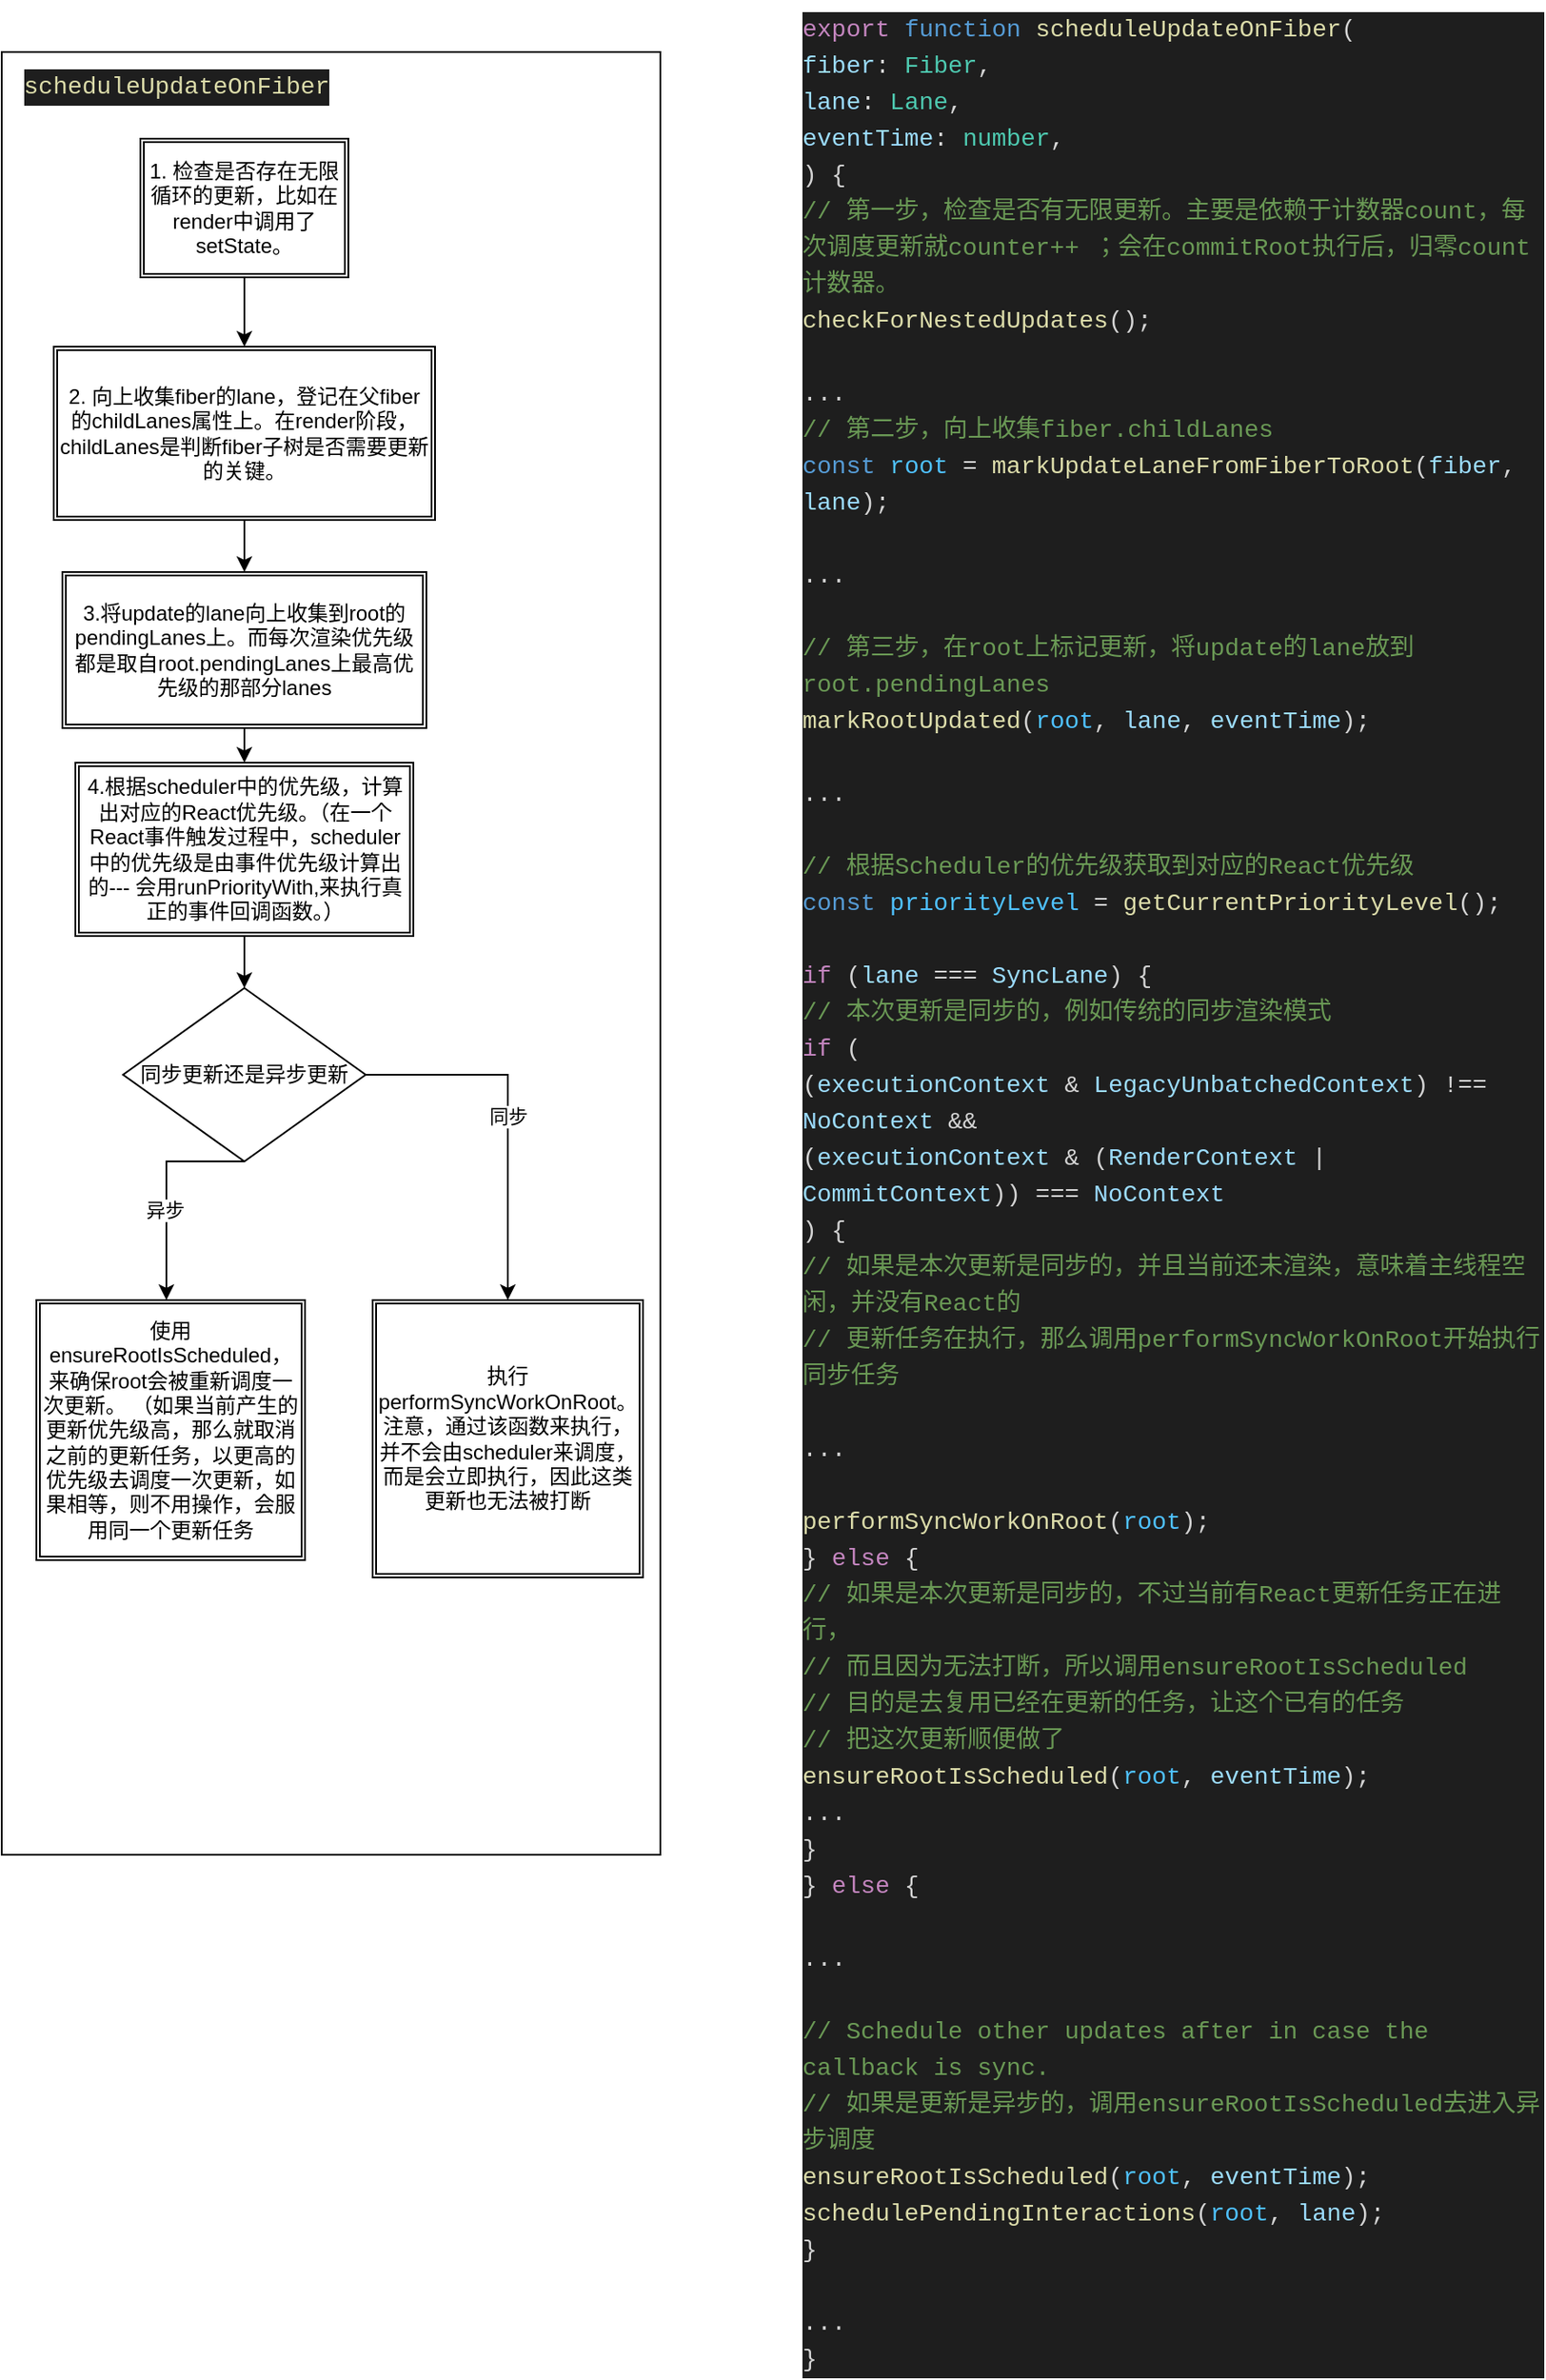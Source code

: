 <mxfile version="17.1.3" type="github">
  <diagram id="C5RBs43oDa-KdzZeNtuy" name="Page-1">
    <mxGraphModel dx="2377" dy="1100" grid="1" gridSize="10" guides="1" tooltips="1" connect="1" arrows="1" fold="1" page="1" pageScale="1" pageWidth="827" pageHeight="1169" math="0" shadow="0">
      <root>
        <mxCell id="WIyWlLk6GJQsqaUBKTNV-0" />
        <mxCell id="WIyWlLk6GJQsqaUBKTNV-1" parent="WIyWlLk6GJQsqaUBKTNV-0" />
        <mxCell id="7_roHs0swbESha7kOitr-0" value="" style="rounded=0;whiteSpace=wrap;html=1;" vertex="1" parent="WIyWlLk6GJQsqaUBKTNV-1">
          <mxGeometry x="80" y="50" width="380" height="1040" as="geometry" />
        </mxCell>
        <mxCell id="7_roHs0swbESha7kOitr-1" value="&lt;div style=&quot;color: rgb(212 , 212 , 212) ; background-color: rgb(30 , 30 , 30) ; font-family: &amp;#34;menlo&amp;#34; , &amp;#34;monaco&amp;#34; , &amp;#34;courier new&amp;#34; , monospace ; font-size: 14px ; line-height: 21px&quot;&gt;&lt;span style=&quot;color: #dcdcaa&quot;&gt;scheduleUpdateOnFiber&lt;/span&gt;&lt;/div&gt;" style="text;html=1;strokeColor=none;fillColor=none;align=center;verticalAlign=middle;whiteSpace=wrap;rounded=0;" vertex="1" parent="WIyWlLk6GJQsqaUBKTNV-1">
          <mxGeometry x="101" y="60" width="160" height="20" as="geometry" />
        </mxCell>
        <mxCell id="7_roHs0swbESha7kOitr-6" style="edgeStyle=orthogonalEdgeStyle;rounded=0;orthogonalLoop=1;jettySize=auto;html=1;exitX=0.5;exitY=1;exitDx=0;exitDy=0;" edge="1" parent="WIyWlLk6GJQsqaUBKTNV-1" source="7_roHs0swbESha7kOitr-2" target="7_roHs0swbESha7kOitr-5">
          <mxGeometry relative="1" as="geometry" />
        </mxCell>
        <mxCell id="7_roHs0swbESha7kOitr-2" value="1. 检查是否存在无限循环的更新，比如在render中调用了setState。" style="shape=ext;double=1;rounded=0;whiteSpace=wrap;html=1;" vertex="1" parent="WIyWlLk6GJQsqaUBKTNV-1">
          <mxGeometry x="160" y="100" width="120" height="80" as="geometry" />
        </mxCell>
        <mxCell id="7_roHs0swbESha7kOitr-4" value="&lt;div style=&quot;color: rgb(212 , 212 , 212) ; background-color: rgb(30 , 30 , 30) ; font-family: &amp;#34;menlo&amp;#34; , &amp;#34;monaco&amp;#34; , &amp;#34;courier new&amp;#34; , monospace ; font-weight: normal ; font-size: 14px ; line-height: 21px&quot;&gt;&lt;div&gt;&lt;span style=&quot;color: #c586c0&quot;&gt;export&lt;/span&gt;&lt;span style=&quot;color: #d4d4d4&quot;&gt; &lt;/span&gt;&lt;span style=&quot;color: #569cd6&quot;&gt;function&lt;/span&gt;&lt;span style=&quot;color: #d4d4d4&quot;&gt; &lt;/span&gt;&lt;span style=&quot;color: #dcdcaa&quot;&gt;scheduleUpdateOnFiber&lt;/span&gt;&lt;span style=&quot;color: #d4d4d4&quot;&gt;(&lt;/span&gt;&lt;/div&gt;&lt;div&gt;&lt;span style=&quot;color: #d4d4d4&quot;&gt;  &lt;/span&gt;&lt;span style=&quot;color: #9cdcfe&quot;&gt;fiber&lt;/span&gt;&lt;span style=&quot;color: #d4d4d4&quot;&gt;: &lt;/span&gt;&lt;span style=&quot;color: #4ec9b0&quot;&gt;Fiber&lt;/span&gt;&lt;span style=&quot;color: #d4d4d4&quot;&gt;,&lt;/span&gt;&lt;/div&gt;&lt;div&gt;&lt;span style=&quot;color: #d4d4d4&quot;&gt;  &lt;/span&gt;&lt;span style=&quot;color: #9cdcfe&quot;&gt;lane&lt;/span&gt;&lt;span style=&quot;color: #d4d4d4&quot;&gt;: &lt;/span&gt;&lt;span style=&quot;color: #4ec9b0&quot;&gt;Lane&lt;/span&gt;&lt;span style=&quot;color: #d4d4d4&quot;&gt;,&lt;/span&gt;&lt;/div&gt;&lt;div&gt;&lt;span style=&quot;color: #d4d4d4&quot;&gt;  &lt;/span&gt;&lt;span style=&quot;color: #9cdcfe&quot;&gt;eventTime&lt;/span&gt;&lt;span style=&quot;color: #d4d4d4&quot;&gt;: &lt;/span&gt;&lt;span style=&quot;color: #4ec9b0&quot;&gt;number&lt;/span&gt;&lt;span style=&quot;color: #d4d4d4&quot;&gt;,&lt;/span&gt;&lt;/div&gt;&lt;div&gt;&lt;span style=&quot;color: #d4d4d4&quot;&gt;) {&lt;/span&gt;&lt;/div&gt;&lt;div&gt;&lt;span style=&quot;color: #d4d4d4&quot;&gt;  &lt;/span&gt;&lt;span style=&quot;color: #6a9955&quot;&gt;// 第一步，检查是否有无限更新。&lt;/span&gt;&lt;span style=&quot;color: rgb(106 , 153 , 85) ; font-family: &amp;#34;menlo&amp;#34; , &amp;#34;monaco&amp;#34; , &amp;#34;courier new&amp;#34; , monospace&quot;&gt;主要是依赖于计数器count，每次调度更新就counter++ ；会在commitRoot执行后，归零count计数器。&lt;/span&gt;&lt;/div&gt;&lt;div&gt;&lt;span style=&quot;color: #d4d4d4&quot;&gt;  &lt;/span&gt;&lt;span style=&quot;color: #dcdcaa&quot;&gt;checkForNestedUpdates&lt;/span&gt;&lt;span style=&quot;color: #d4d4d4&quot;&gt;();&lt;/span&gt;&lt;/div&gt;&lt;br&gt;&lt;div&gt;&lt;span style=&quot;color: #d4d4d4&quot;&gt;  ...&lt;/span&gt;&lt;/div&gt;&lt;div&gt;&lt;span style=&quot;color: #d4d4d4&quot;&gt;  &lt;/span&gt;&lt;span style=&quot;color: #6a9955&quot;&gt;// 第二步，向上收集fiber.childLanes&lt;/span&gt;&lt;/div&gt;&lt;div&gt;&lt;span style=&quot;color: #d4d4d4&quot;&gt;  &lt;/span&gt;&lt;span style=&quot;color: #569cd6&quot;&gt;const&lt;/span&gt;&lt;span style=&quot;color: #d4d4d4&quot;&gt; &lt;/span&gt;&lt;span style=&quot;color: #4fc1ff&quot;&gt;root&lt;/span&gt;&lt;span style=&quot;color: #d4d4d4&quot;&gt; = &lt;/span&gt;&lt;span style=&quot;color: #dcdcaa&quot;&gt;markUpdateLaneFromFiberToRoot&lt;/span&gt;&lt;span style=&quot;color: #d4d4d4&quot;&gt;(&lt;/span&gt;&lt;span style=&quot;color: #9cdcfe&quot;&gt;fiber&lt;/span&gt;&lt;span style=&quot;color: #d4d4d4&quot;&gt;, &lt;/span&gt;&lt;span style=&quot;color: #9cdcfe&quot;&gt;lane&lt;/span&gt;&lt;span style=&quot;color: #d4d4d4&quot;&gt;);&lt;/span&gt;&lt;/div&gt;&lt;br&gt;&lt;div&gt;&lt;span style=&quot;color: #d4d4d4&quot;&gt;  ...&lt;/span&gt;&lt;/div&gt;&lt;br&gt;&lt;div&gt;&lt;span style=&quot;color: #d4d4d4&quot;&gt;  &lt;/span&gt;&lt;span style=&quot;color: #6a9955&quot;&gt;// 第三步，在root上标记更新，将update的lane放到root.pendingLanes&lt;/span&gt;&lt;/div&gt;&lt;div&gt;&lt;span style=&quot;color: #d4d4d4&quot;&gt;  &lt;/span&gt;&lt;span style=&quot;color: #dcdcaa&quot;&gt;markRootUpdated&lt;/span&gt;&lt;span style=&quot;color: #d4d4d4&quot;&gt;(&lt;/span&gt;&lt;span style=&quot;color: #4fc1ff&quot;&gt;root&lt;/span&gt;&lt;span style=&quot;color: #d4d4d4&quot;&gt;, &lt;/span&gt;&lt;span style=&quot;color: #9cdcfe&quot;&gt;lane&lt;/span&gt;&lt;span style=&quot;color: #d4d4d4&quot;&gt;, &lt;/span&gt;&lt;span style=&quot;color: #9cdcfe&quot;&gt;eventTime&lt;/span&gt;&lt;span style=&quot;color: #d4d4d4&quot;&gt;);&lt;/span&gt;&lt;/div&gt;&lt;br&gt;&lt;div&gt;&lt;span style=&quot;color: #d4d4d4&quot;&gt;  ...&lt;/span&gt;&lt;/div&gt;&lt;br&gt;&lt;div&gt;&lt;span style=&quot;color: #d4d4d4&quot;&gt;  &lt;/span&gt;&lt;span style=&quot;color: #6a9955&quot;&gt;// 根据Scheduler的优先级获取到对应的React优先级&lt;/span&gt;&lt;/div&gt;&lt;div&gt;&lt;span style=&quot;color: #d4d4d4&quot;&gt;  &lt;/span&gt;&lt;span style=&quot;color: #569cd6&quot;&gt;const&lt;/span&gt;&lt;span style=&quot;color: #d4d4d4&quot;&gt; &lt;/span&gt;&lt;span style=&quot;color: #4fc1ff&quot;&gt;priorityLevel&lt;/span&gt;&lt;span style=&quot;color: #d4d4d4&quot;&gt; = &lt;/span&gt;&lt;span style=&quot;color: #dcdcaa&quot;&gt;getCurrentPriorityLevel&lt;/span&gt;&lt;span style=&quot;color: #d4d4d4&quot;&gt;();&lt;/span&gt;&lt;/div&gt;&lt;br&gt;&lt;div&gt;&lt;span style=&quot;color: #d4d4d4&quot;&gt;  &lt;/span&gt;&lt;span style=&quot;color: #c586c0&quot;&gt;if&lt;/span&gt;&lt;span style=&quot;color: #d4d4d4&quot;&gt; (&lt;/span&gt;&lt;span style=&quot;color: #9cdcfe&quot;&gt;lane&lt;/span&gt;&lt;span style=&quot;color: #d4d4d4&quot;&gt; === &lt;/span&gt;&lt;span style=&quot;color: #9cdcfe&quot;&gt;SyncLane&lt;/span&gt;&lt;span style=&quot;color: #d4d4d4&quot;&gt;) {&lt;/span&gt;&lt;/div&gt;&lt;div&gt;&lt;span style=&quot;color: #d4d4d4&quot;&gt;    &lt;/span&gt;&lt;span style=&quot;color: #6a9955&quot;&gt;// 本次更新是同步的，例如传统的同步渲染模式&lt;/span&gt;&lt;/div&gt;&lt;div&gt;&lt;span style=&quot;color: #d4d4d4&quot;&gt;    &lt;/span&gt;&lt;span style=&quot;color: #c586c0&quot;&gt;if&lt;/span&gt;&lt;span style=&quot;color: #d4d4d4&quot;&gt; (&lt;/span&gt;&lt;/div&gt;&lt;div&gt;&lt;span style=&quot;color: #d4d4d4&quot;&gt;      (&lt;/span&gt;&lt;span style=&quot;color: #9cdcfe&quot;&gt;executionContext&lt;/span&gt;&lt;span style=&quot;color: #d4d4d4&quot;&gt; &amp;amp; &lt;/span&gt;&lt;span style=&quot;color: #9cdcfe&quot;&gt;LegacyUnbatchedContext&lt;/span&gt;&lt;span style=&quot;color: #d4d4d4&quot;&gt;) !== &lt;/span&gt;&lt;span style=&quot;color: #9cdcfe&quot;&gt;NoContext&lt;/span&gt;&lt;span style=&quot;color: #d4d4d4&quot;&gt; &amp;amp;&amp;amp;&lt;/span&gt;&lt;/div&gt;&lt;div&gt;&lt;span style=&quot;color: #d4d4d4&quot;&gt;      (&lt;/span&gt;&lt;span style=&quot;color: #9cdcfe&quot;&gt;executionContext&lt;/span&gt;&lt;span style=&quot;color: #d4d4d4&quot;&gt; &amp;amp; (&lt;/span&gt;&lt;span style=&quot;color: #9cdcfe&quot;&gt;RenderContext&lt;/span&gt;&lt;span style=&quot;color: #d4d4d4&quot;&gt; | &lt;/span&gt;&lt;span style=&quot;color: #9cdcfe&quot;&gt;CommitContext&lt;/span&gt;&lt;span style=&quot;color: #d4d4d4&quot;&gt;)) === &lt;/span&gt;&lt;span style=&quot;color: #9cdcfe&quot;&gt;NoContext&lt;/span&gt;&lt;/div&gt;&lt;div&gt;&lt;span style=&quot;color: #d4d4d4&quot;&gt;    ) {&lt;/span&gt;&lt;/div&gt;&lt;div&gt;&lt;span style=&quot;color: #d4d4d4&quot;&gt;      &lt;/span&gt;&lt;span style=&quot;color: #6a9955&quot;&gt;// 如果是本次更新是同步的，并且当前还未渲染，意味着主线程空闲，并没有React的&lt;/span&gt;&lt;/div&gt;&lt;div&gt;&lt;span style=&quot;color: #d4d4d4&quot;&gt;      &lt;/span&gt;&lt;span style=&quot;color: #6a9955&quot;&gt;// 更新任务在执行，那么调用performSyncWorkOnRoot开始执行同步任务&lt;/span&gt;&lt;/div&gt;&lt;br&gt;&lt;div&gt;&lt;span style=&quot;color: #d4d4d4&quot;&gt;      ...&lt;/span&gt;&lt;/div&gt;&lt;br&gt;&lt;div&gt;&lt;span style=&quot;color: #d4d4d4&quot;&gt;      &lt;/span&gt;&lt;span style=&quot;color: #dcdcaa&quot;&gt;performSyncWorkOnRoot&lt;/span&gt;&lt;span style=&quot;color: #d4d4d4&quot;&gt;(&lt;/span&gt;&lt;span style=&quot;color: #4fc1ff&quot;&gt;root&lt;/span&gt;&lt;span style=&quot;color: #d4d4d4&quot;&gt;);&lt;/span&gt;&lt;/div&gt;&lt;div&gt;&lt;span style=&quot;color: #d4d4d4&quot;&gt;    } &lt;/span&gt;&lt;span style=&quot;color: #c586c0&quot;&gt;else&lt;/span&gt;&lt;span style=&quot;color: #d4d4d4&quot;&gt; {&lt;/span&gt;&lt;/div&gt;&lt;div&gt;&lt;span style=&quot;color: #d4d4d4&quot;&gt;      &lt;/span&gt;&lt;span style=&quot;color: #6a9955&quot;&gt;// 如果是本次更新是同步的，不过当前有React更新任务正在进行，&lt;/span&gt;&lt;/div&gt;&lt;div&gt;&lt;span style=&quot;color: #d4d4d4&quot;&gt;      &lt;/span&gt;&lt;span style=&quot;color: #6a9955&quot;&gt;// 而且因为无法打断，所以调用ensureRootIsScheduled&lt;/span&gt;&lt;/div&gt;&lt;div&gt;&lt;span style=&quot;color: #d4d4d4&quot;&gt;      &lt;/span&gt;&lt;span style=&quot;color: #6a9955&quot;&gt;// 目的是去复用已经在更新的任务，让这个已有的任务&lt;/span&gt;&lt;/div&gt;&lt;div&gt;&lt;span style=&quot;color: #d4d4d4&quot;&gt;      &lt;/span&gt;&lt;span style=&quot;color: #6a9955&quot;&gt;// 把这次更新顺便做了&lt;/span&gt;&lt;/div&gt;&lt;div&gt;&lt;span style=&quot;color: #d4d4d4&quot;&gt;      &lt;/span&gt;&lt;span style=&quot;color: #dcdcaa&quot;&gt;ensureRootIsScheduled&lt;/span&gt;&lt;span style=&quot;color: #d4d4d4&quot;&gt;(&lt;/span&gt;&lt;span style=&quot;color: #4fc1ff&quot;&gt;root&lt;/span&gt;&lt;span style=&quot;color: #d4d4d4&quot;&gt;, &lt;/span&gt;&lt;span style=&quot;color: #9cdcfe&quot;&gt;eventTime&lt;/span&gt;&lt;span style=&quot;color: #d4d4d4&quot;&gt;);&lt;/span&gt;&lt;/div&gt;&lt;div&gt;&lt;span style=&quot;color: #d4d4d4&quot;&gt;      ...&lt;/span&gt;&lt;/div&gt;&lt;div&gt;&lt;span style=&quot;color: #d4d4d4&quot;&gt;    }&lt;/span&gt;&lt;/div&gt;&lt;div&gt;&lt;span style=&quot;color: #d4d4d4&quot;&gt;  } &lt;/span&gt;&lt;span style=&quot;color: #c586c0&quot;&gt;else&lt;/span&gt;&lt;span style=&quot;color: #d4d4d4&quot;&gt; {&lt;/span&gt;&lt;/div&gt;&lt;br&gt;&lt;div&gt;&lt;span style=&quot;color: #d4d4d4&quot;&gt;    ...&lt;/span&gt;&lt;/div&gt;&lt;br&gt;&lt;div&gt;&lt;span style=&quot;color: #d4d4d4&quot;&gt;    &lt;/span&gt;&lt;span style=&quot;color: #6a9955&quot;&gt;// Schedule other updates after in case the callback is sync.&lt;/span&gt;&lt;/div&gt;&lt;div&gt;&lt;span style=&quot;color: #d4d4d4&quot;&gt;    &lt;/span&gt;&lt;span style=&quot;color: #6a9955&quot;&gt;// 如果是更新是异步的，调用ensureRootIsScheduled去进入异步调度&lt;/span&gt;&lt;/div&gt;&lt;div&gt;&lt;span style=&quot;color: #d4d4d4&quot;&gt;    &lt;/span&gt;&lt;span style=&quot;color: #dcdcaa&quot;&gt;ensureRootIsScheduled&lt;/span&gt;&lt;span style=&quot;color: #d4d4d4&quot;&gt;(&lt;/span&gt;&lt;span style=&quot;color: #4fc1ff&quot;&gt;root&lt;/span&gt;&lt;span style=&quot;color: #d4d4d4&quot;&gt;, &lt;/span&gt;&lt;span style=&quot;color: #9cdcfe&quot;&gt;eventTime&lt;/span&gt;&lt;span style=&quot;color: #d4d4d4&quot;&gt;);&lt;/span&gt;&lt;/div&gt;&lt;div&gt;&lt;span style=&quot;color: #d4d4d4&quot;&gt;    &lt;/span&gt;&lt;span style=&quot;color: #dcdcaa&quot;&gt;schedulePendingInteractions&lt;/span&gt;&lt;span style=&quot;color: #d4d4d4&quot;&gt;(&lt;/span&gt;&lt;span style=&quot;color: #4fc1ff&quot;&gt;root&lt;/span&gt;&lt;span style=&quot;color: #d4d4d4&quot;&gt;, &lt;/span&gt;&lt;span style=&quot;color: #9cdcfe&quot;&gt;lane&lt;/span&gt;&lt;span style=&quot;color: #d4d4d4&quot;&gt;);&lt;/span&gt;&lt;/div&gt;&lt;div&gt;&lt;span style=&quot;color: #d4d4d4&quot;&gt;  }&lt;/span&gt;&lt;/div&gt;&lt;br&gt;&lt;div&gt;&lt;span style=&quot;color: #d4d4d4&quot;&gt;  ...&lt;/span&gt;&lt;/div&gt;&lt;div&gt;&lt;span style=&quot;color: #d4d4d4&quot;&gt;}&lt;/span&gt;&lt;/div&gt;&lt;/div&gt;" style="text;whiteSpace=wrap;html=1;" vertex="1" parent="WIyWlLk6GJQsqaUBKTNV-1">
          <mxGeometry x="540" y="20" width="430" height="720" as="geometry" />
        </mxCell>
        <mxCell id="7_roHs0swbESha7kOitr-9" style="edgeStyle=orthogonalEdgeStyle;rounded=0;orthogonalLoop=1;jettySize=auto;html=1;exitX=0.5;exitY=1;exitDx=0;exitDy=0;" edge="1" parent="WIyWlLk6GJQsqaUBKTNV-1" source="7_roHs0swbESha7kOitr-5" target="7_roHs0swbESha7kOitr-8">
          <mxGeometry relative="1" as="geometry" />
        </mxCell>
        <mxCell id="7_roHs0swbESha7kOitr-5" value="2. 向上收集fiber的lane，登记在父fiber的childLanes属性上。在render阶段，childLanes是判断fiber子树是否需要更新的关键。" style="shape=ext;double=1;rounded=0;whiteSpace=wrap;html=1;" vertex="1" parent="WIyWlLk6GJQsqaUBKTNV-1">
          <mxGeometry x="110" y="220" width="220" height="100" as="geometry" />
        </mxCell>
        <mxCell id="7_roHs0swbESha7kOitr-11" style="edgeStyle=orthogonalEdgeStyle;rounded=0;orthogonalLoop=1;jettySize=auto;html=1;exitX=0.5;exitY=1;exitDx=0;exitDy=0;entryX=0.5;entryY=0;entryDx=0;entryDy=0;" edge="1" parent="WIyWlLk6GJQsqaUBKTNV-1" source="7_roHs0swbESha7kOitr-8" target="7_roHs0swbESha7kOitr-10">
          <mxGeometry relative="1" as="geometry" />
        </mxCell>
        <mxCell id="7_roHs0swbESha7kOitr-8" value="3.将update的lane向上收集到root的pendingLanes上。而每次渲染优先级都是取自root.pendingLanes上最高优先级的那部分lanes" style="shape=ext;double=1;rounded=0;whiteSpace=wrap;html=1;" vertex="1" parent="WIyWlLk6GJQsqaUBKTNV-1">
          <mxGeometry x="115" y="350" width="210" height="90" as="geometry" />
        </mxCell>
        <mxCell id="7_roHs0swbESha7kOitr-17" style="edgeStyle=orthogonalEdgeStyle;rounded=0;orthogonalLoop=1;jettySize=auto;html=1;exitX=0.5;exitY=1;exitDx=0;exitDy=0;" edge="1" parent="WIyWlLk6GJQsqaUBKTNV-1" source="7_roHs0swbESha7kOitr-10">
          <mxGeometry relative="1" as="geometry">
            <mxPoint x="220.0" y="590" as="targetPoint" />
          </mxGeometry>
        </mxCell>
        <mxCell id="7_roHs0swbESha7kOitr-10" value="4.根据scheduler中的优先级，计算出对应的React优先级。（在一个React事件触发过程中，scheduler中的优先级是由事件优先级计算出的--- 会用runPriorityWith,来执行真正的事件回调函数。）" style="shape=ext;double=1;rounded=0;whiteSpace=wrap;html=1;" vertex="1" parent="WIyWlLk6GJQsqaUBKTNV-1">
          <mxGeometry x="122.5" y="460" width="195" height="100" as="geometry" />
        </mxCell>
        <mxCell id="7_roHs0swbESha7kOitr-22" value="同步" style="edgeStyle=orthogonalEdgeStyle;rounded=0;orthogonalLoop=1;jettySize=auto;html=1;exitX=1;exitY=0.5;exitDx=0;exitDy=0;" edge="1" parent="WIyWlLk6GJQsqaUBKTNV-1" source="7_roHs0swbESha7kOitr-18" target="7_roHs0swbESha7kOitr-21">
          <mxGeometry relative="1" as="geometry" />
        </mxCell>
        <mxCell id="7_roHs0swbESha7kOitr-24" style="edgeStyle=orthogonalEdgeStyle;rounded=0;orthogonalLoop=1;jettySize=auto;html=1;exitX=0.5;exitY=1;exitDx=0;exitDy=0;" edge="1" parent="WIyWlLk6GJQsqaUBKTNV-1" source="7_roHs0swbESha7kOitr-18" target="7_roHs0swbESha7kOitr-20">
          <mxGeometry relative="1" as="geometry">
            <Array as="points">
              <mxPoint x="175" y="690" />
            </Array>
          </mxGeometry>
        </mxCell>
        <mxCell id="7_roHs0swbESha7kOitr-25" value="异步" style="edgeLabel;html=1;align=center;verticalAlign=middle;resizable=0;points=[];" vertex="1" connectable="0" parent="7_roHs0swbESha7kOitr-24">
          <mxGeometry x="0.171" y="-1" relative="1" as="geometry">
            <mxPoint as="offset" />
          </mxGeometry>
        </mxCell>
        <mxCell id="7_roHs0swbESha7kOitr-18" value="同步更新还是异步更新" style="rhombus;whiteSpace=wrap;html=1;" vertex="1" parent="WIyWlLk6GJQsqaUBKTNV-1">
          <mxGeometry x="150" y="590" width="140" height="100" as="geometry" />
        </mxCell>
        <mxCell id="7_roHs0swbESha7kOitr-20" value="使用ensureRootIsScheduled，来确保root会被重新调度一次更新。 （如果当前产生的更新优先级高，那么就取消之前的更新任务，以更高的优先级去调度一次更新，如果相等，则不用操作，会服用同一个更新任务" style="shape=ext;double=1;rounded=0;whiteSpace=wrap;html=1;" vertex="1" parent="WIyWlLk6GJQsqaUBKTNV-1">
          <mxGeometry x="100" y="770" width="155" height="150" as="geometry" />
        </mxCell>
        <mxCell id="7_roHs0swbESha7kOitr-21" value="&lt;span&gt;执行performSyncWorkOnRoot。注意，通过该函数来执行，并不会由scheduler来调度，而是会立即执行，因此这类更新也无法被打断&lt;/span&gt;" style="shape=ext;double=1;rounded=0;whiteSpace=wrap;html=1;" vertex="1" parent="WIyWlLk6GJQsqaUBKTNV-1">
          <mxGeometry x="294" y="770" width="156" height="160" as="geometry" />
        </mxCell>
      </root>
    </mxGraphModel>
  </diagram>
</mxfile>
